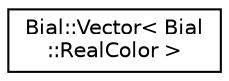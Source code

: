 digraph "Graphical Class Hierarchy"
{
  edge [fontname="Helvetica",fontsize="10",labelfontname="Helvetica",labelfontsize="10"];
  node [fontname="Helvetica",fontsize="10",shape=record];
  rankdir="LR";
  Node1 [label="Bial::Vector\< Bial\l::RealColor \>",height=0.2,width=0.4,color="black", fillcolor="white", style="filled",URL="$class_bial_1_1_vector.html"];
}
